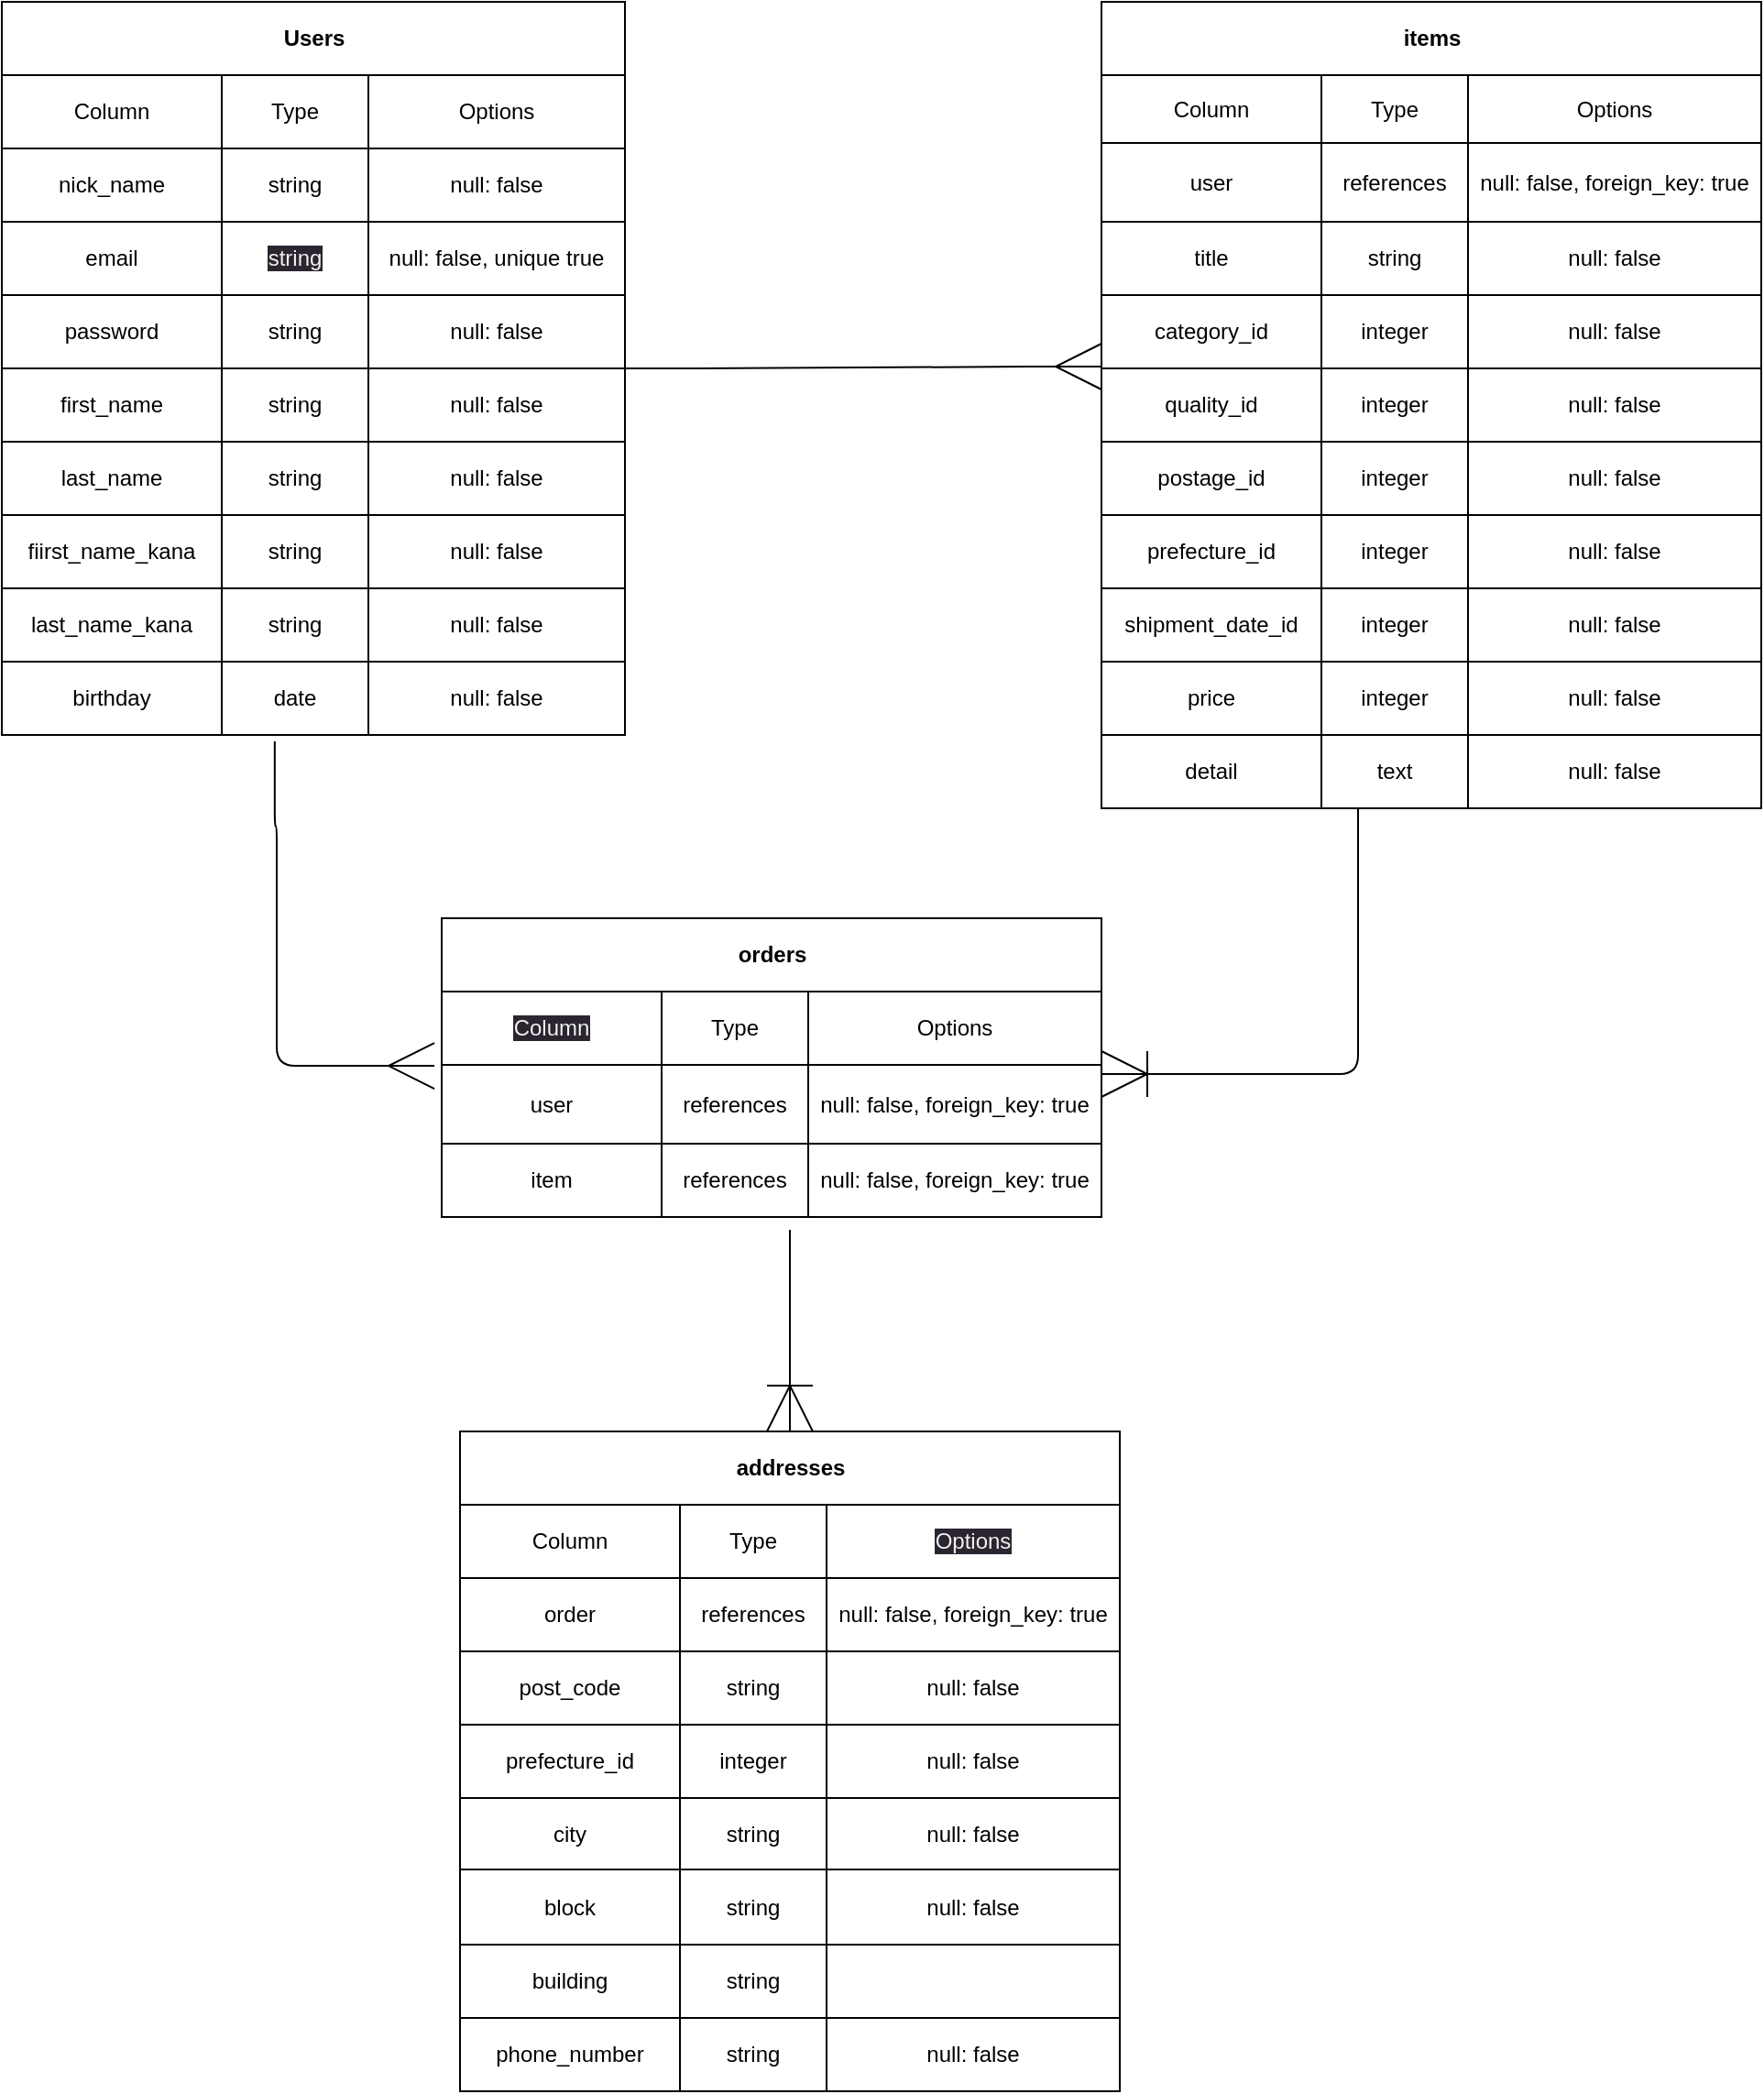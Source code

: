 <mxfile>
    <diagram id="LNbbp5jxmA_PjuYyDDwm" name="Page-1">
        <mxGraphModel dx="1129" dy="897" grid="1" gridSize="10" guides="1" tooltips="1" connect="0" arrows="1" fold="1" page="1" pageScale="1" pageWidth="827" pageHeight="1169" math="0" shadow="0">
            <root>
                <mxCell id="0"/>
                <mxCell id="1" parent="0"/>
                <mxCell id="2" value="Users" style="shape=table;startSize=40;container=1;collapsible=0;childLayout=tableLayout;fontStyle=1;align=center;html=1;" vertex="1" parent="1">
                    <mxGeometry width="340" height="160" as="geometry"/>
                </mxCell>
                <mxCell id="3" value="" style="shape=tableRow;horizontal=0;startSize=0;swimlaneHead=0;swimlaneBody=0;top=0;left=0;bottom=0;right=0;collapsible=0;dropTarget=0;fillColor=none;points=[[0,0.5],[1,0.5]];portConstraint=eastwest;" vertex="1" parent="2">
                    <mxGeometry y="40" width="340" height="40" as="geometry"/>
                </mxCell>
                <mxCell id="4" value="Column" style="shape=partialRectangle;html=1;whiteSpace=wrap;connectable=0;fillColor=none;top=0;left=0;bottom=0;right=0;overflow=hidden;" vertex="1" parent="3">
                    <mxGeometry width="120" height="40" as="geometry">
                        <mxRectangle width="120" height="40" as="alternateBounds"/>
                    </mxGeometry>
                </mxCell>
                <mxCell id="5" value="Type" style="shape=partialRectangle;html=1;whiteSpace=wrap;connectable=0;fillColor=none;top=0;left=0;bottom=0;right=0;overflow=hidden;" vertex="1" parent="3">
                    <mxGeometry x="120" width="80" height="40" as="geometry">
                        <mxRectangle width="80" height="40" as="alternateBounds"/>
                    </mxGeometry>
                </mxCell>
                <mxCell id="6" value="Options" style="shape=partialRectangle;html=1;whiteSpace=wrap;connectable=0;fillColor=none;top=0;left=0;bottom=0;right=0;overflow=hidden;" vertex="1" parent="3">
                    <mxGeometry x="200" width="140" height="40" as="geometry">
                        <mxRectangle width="140" height="40" as="alternateBounds"/>
                    </mxGeometry>
                </mxCell>
                <mxCell id="7" value="" style="shape=tableRow;horizontal=0;startSize=0;swimlaneHead=0;swimlaneBody=0;top=0;left=0;bottom=0;right=0;collapsible=0;dropTarget=0;fillColor=none;points=[[0,0.5],[1,0.5]];portConstraint=eastwest;" vertex="1" parent="2">
                    <mxGeometry y="80" width="340" height="40" as="geometry"/>
                </mxCell>
                <mxCell id="8" value="nick_name" style="shape=partialRectangle;html=1;whiteSpace=wrap;connectable=0;fillColor=none;top=0;left=0;bottom=0;right=0;overflow=hidden;" vertex="1" parent="7">
                    <mxGeometry width="120" height="40" as="geometry">
                        <mxRectangle width="120" height="40" as="alternateBounds"/>
                    </mxGeometry>
                </mxCell>
                <mxCell id="9" value="string" style="shape=partialRectangle;html=1;whiteSpace=wrap;connectable=0;fillColor=none;top=0;left=0;bottom=0;right=0;overflow=hidden;" vertex="1" parent="7">
                    <mxGeometry x="120" width="80" height="40" as="geometry">
                        <mxRectangle width="80" height="40" as="alternateBounds"/>
                    </mxGeometry>
                </mxCell>
                <mxCell id="10" value="null: false" style="shape=partialRectangle;html=1;whiteSpace=wrap;connectable=0;fillColor=none;top=0;left=0;bottom=0;right=0;overflow=hidden;" vertex="1" parent="7">
                    <mxGeometry x="200" width="140" height="40" as="geometry">
                        <mxRectangle width="140" height="40" as="alternateBounds"/>
                    </mxGeometry>
                </mxCell>
                <mxCell id="11" value="" style="shape=tableRow;horizontal=0;startSize=0;swimlaneHead=0;swimlaneBody=0;top=0;left=0;bottom=0;right=0;collapsible=0;dropTarget=0;fillColor=none;points=[[0,0.5],[1,0.5]];portConstraint=eastwest;" vertex="1" parent="2">
                    <mxGeometry y="120" width="340" height="40" as="geometry"/>
                </mxCell>
                <mxCell id="12" value="email" style="shape=partialRectangle;html=1;whiteSpace=wrap;connectable=0;fillColor=none;top=0;left=0;bottom=0;right=0;overflow=hidden;" vertex="1" parent="11">
                    <mxGeometry width="120" height="40" as="geometry">
                        <mxRectangle width="120" height="40" as="alternateBounds"/>
                    </mxGeometry>
                </mxCell>
                <mxCell id="13" value="&lt;meta charset=&quot;utf-8&quot;&gt;&lt;span style=&quot;color: rgb(240, 240, 240); font-family: Helvetica; font-size: 12px; font-style: normal; font-variant-ligatures: normal; font-variant-caps: normal; font-weight: 400; letter-spacing: normal; orphans: 2; text-align: center; text-indent: 0px; text-transform: none; widows: 2; word-spacing: 0px; -webkit-text-stroke-width: 0px; background-color: rgb(42, 37, 47); text-decoration-thickness: initial; text-decoration-style: initial; text-decoration-color: initial; float: none; display: inline !important;&quot;&gt;string&lt;/span&gt;" style="shape=partialRectangle;html=1;whiteSpace=wrap;connectable=0;fillColor=none;top=0;left=0;bottom=0;right=0;overflow=hidden;" vertex="1" parent="11">
                    <mxGeometry x="120" width="80" height="40" as="geometry">
                        <mxRectangle width="80" height="40" as="alternateBounds"/>
                    </mxGeometry>
                </mxCell>
                <mxCell id="14" value="null: false, unique true" style="shape=partialRectangle;html=1;whiteSpace=wrap;connectable=0;fillColor=none;top=0;left=0;bottom=0;right=0;overflow=hidden;" vertex="1" parent="11">
                    <mxGeometry x="200" width="140" height="40" as="geometry">
                        <mxRectangle width="140" height="40" as="alternateBounds"/>
                    </mxGeometry>
                </mxCell>
                <mxCell id="41" value="" style="childLayout=tableLayout;recursiveResize=0;shadow=0;fillColor=none;labelBackgroundColor=none;" vertex="1" parent="1">
                    <mxGeometry y="160" width="340" height="120" as="geometry"/>
                </mxCell>
                <mxCell id="42" value="" style="shape=tableRow;horizontal=0;startSize=0;swimlaneHead=0;swimlaneBody=0;top=0;left=0;bottom=0;right=0;dropTarget=0;collapsible=0;recursiveResize=0;expand=0;fontStyle=0;fillColor=none;strokeColor=inherit;labelBackgroundColor=none;" vertex="1" parent="41">
                    <mxGeometry width="340" height="40" as="geometry"/>
                </mxCell>
                <mxCell id="43" value="password" style="connectable=0;recursiveResize=0;strokeColor=inherit;fillColor=none;align=center;whiteSpace=wrap;html=1;labelBackgroundColor=none;" vertex="1" parent="42">
                    <mxGeometry width="120" height="40" as="geometry">
                        <mxRectangle width="120" height="40" as="alternateBounds"/>
                    </mxGeometry>
                </mxCell>
                <mxCell id="44" value="string" style="connectable=0;recursiveResize=0;strokeColor=inherit;fillColor=none;align=center;whiteSpace=wrap;html=1;labelBackgroundColor=none;" vertex="1" parent="42">
                    <mxGeometry x="120" width="80" height="40" as="geometry">
                        <mxRectangle width="80" height="40" as="alternateBounds"/>
                    </mxGeometry>
                </mxCell>
                <mxCell id="45" value="null: false" style="connectable=0;recursiveResize=0;strokeColor=inherit;fillColor=none;align=center;whiteSpace=wrap;html=1;labelBackgroundColor=none;" vertex="1" parent="42">
                    <mxGeometry x="200" width="140" height="40" as="geometry">
                        <mxRectangle width="140" height="40" as="alternateBounds"/>
                    </mxGeometry>
                </mxCell>
                <mxCell id="46" style="shape=tableRow;horizontal=0;startSize=0;swimlaneHead=0;swimlaneBody=0;top=0;left=0;bottom=0;right=0;dropTarget=0;collapsible=0;recursiveResize=0;expand=0;fontStyle=0;fillColor=none;strokeColor=inherit;labelBackgroundColor=none;" vertex="1" parent="41">
                    <mxGeometry y="40" width="340" height="40" as="geometry"/>
                </mxCell>
                <mxCell id="47" value="first_name" style="connectable=0;recursiveResize=0;strokeColor=inherit;fillColor=none;align=center;whiteSpace=wrap;html=1;labelBackgroundColor=none;" vertex="1" parent="46">
                    <mxGeometry width="120" height="40" as="geometry">
                        <mxRectangle width="120" height="40" as="alternateBounds"/>
                    </mxGeometry>
                </mxCell>
                <mxCell id="48" value="string" style="connectable=0;recursiveResize=0;strokeColor=inherit;fillColor=none;align=center;whiteSpace=wrap;html=1;labelBackgroundColor=none;" vertex="1" parent="46">
                    <mxGeometry x="120" width="80" height="40" as="geometry">
                        <mxRectangle width="80" height="40" as="alternateBounds"/>
                    </mxGeometry>
                </mxCell>
                <mxCell id="49" value="null: false" style="connectable=0;recursiveResize=0;strokeColor=inherit;fillColor=none;align=center;whiteSpace=wrap;html=1;labelBackgroundColor=none;" vertex="1" parent="46">
                    <mxGeometry x="200" width="140" height="40" as="geometry">
                        <mxRectangle width="140" height="40" as="alternateBounds"/>
                    </mxGeometry>
                </mxCell>
                <mxCell id="50" style="shape=tableRow;horizontal=0;startSize=0;swimlaneHead=0;swimlaneBody=0;top=0;left=0;bottom=0;right=0;dropTarget=0;collapsible=0;recursiveResize=0;expand=0;fontStyle=0;fillColor=none;strokeColor=inherit;labelBackgroundColor=none;" vertex="1" parent="41">
                    <mxGeometry y="80" width="340" height="40" as="geometry"/>
                </mxCell>
                <mxCell id="51" value="last_name" style="connectable=0;recursiveResize=0;strokeColor=inherit;fillColor=none;align=center;whiteSpace=wrap;html=1;labelBackgroundColor=none;" vertex="1" parent="50">
                    <mxGeometry width="120" height="40" as="geometry">
                        <mxRectangle width="120" height="40" as="alternateBounds"/>
                    </mxGeometry>
                </mxCell>
                <mxCell id="52" value="string" style="connectable=0;recursiveResize=0;strokeColor=inherit;fillColor=none;align=center;whiteSpace=wrap;html=1;labelBackgroundColor=none;" vertex="1" parent="50">
                    <mxGeometry x="120" width="80" height="40" as="geometry">
                        <mxRectangle width="80" height="40" as="alternateBounds"/>
                    </mxGeometry>
                </mxCell>
                <mxCell id="53" value="null: false" style="connectable=0;recursiveResize=0;strokeColor=inherit;fillColor=none;align=center;whiteSpace=wrap;html=1;labelBackgroundColor=none;" vertex="1" parent="50">
                    <mxGeometry x="200" width="140" height="40" as="geometry">
                        <mxRectangle width="140" height="40" as="alternateBounds"/>
                    </mxGeometry>
                </mxCell>
                <mxCell id="67" value="" style="childLayout=tableLayout;recursiveResize=0;shadow=0;fillColor=none;labelBackgroundColor=none;" vertex="1" parent="1">
                    <mxGeometry y="280" width="340" height="80" as="geometry"/>
                </mxCell>
                <mxCell id="68" value="" style="shape=tableRow;horizontal=0;startSize=0;swimlaneHead=0;swimlaneBody=0;top=0;left=0;bottom=0;right=0;dropTarget=0;collapsible=0;recursiveResize=0;expand=0;fontStyle=0;fillColor=none;strokeColor=inherit;labelBackgroundColor=none;" vertex="1" parent="67">
                    <mxGeometry width="340" height="40" as="geometry"/>
                </mxCell>
                <mxCell id="69" value="fiirst_name_kana" style="connectable=0;recursiveResize=0;strokeColor=inherit;fillColor=none;align=center;whiteSpace=wrap;html=1;labelBackgroundColor=none;" vertex="1" parent="68">
                    <mxGeometry width="120" height="40" as="geometry">
                        <mxRectangle width="120" height="40" as="alternateBounds"/>
                    </mxGeometry>
                </mxCell>
                <mxCell id="70" value="string" style="connectable=0;recursiveResize=0;strokeColor=inherit;fillColor=none;align=center;whiteSpace=wrap;html=1;labelBackgroundColor=none;" vertex="1" parent="68">
                    <mxGeometry x="120" width="80" height="40" as="geometry">
                        <mxRectangle width="80" height="40" as="alternateBounds"/>
                    </mxGeometry>
                </mxCell>
                <mxCell id="71" value="null: false" style="connectable=0;recursiveResize=0;strokeColor=inherit;fillColor=none;align=center;whiteSpace=wrap;html=1;labelBackgroundColor=none;" vertex="1" parent="68">
                    <mxGeometry x="200" width="140" height="40" as="geometry">
                        <mxRectangle width="140" height="40" as="alternateBounds"/>
                    </mxGeometry>
                </mxCell>
                <mxCell id="72" style="shape=tableRow;horizontal=0;startSize=0;swimlaneHead=0;swimlaneBody=0;top=0;left=0;bottom=0;right=0;dropTarget=0;collapsible=0;recursiveResize=0;expand=0;fontStyle=0;fillColor=none;strokeColor=inherit;labelBackgroundColor=none;" vertex="1" parent="67">
                    <mxGeometry y="40" width="340" height="40" as="geometry"/>
                </mxCell>
                <mxCell id="73" value="last_name_kana" style="connectable=0;recursiveResize=0;strokeColor=inherit;fillColor=none;align=center;whiteSpace=wrap;html=1;labelBackgroundColor=none;" vertex="1" parent="72">
                    <mxGeometry width="120" height="40" as="geometry">
                        <mxRectangle width="120" height="40" as="alternateBounds"/>
                    </mxGeometry>
                </mxCell>
                <mxCell id="74" value="string" style="connectable=0;recursiveResize=0;strokeColor=inherit;fillColor=none;align=center;whiteSpace=wrap;html=1;labelBackgroundColor=none;" vertex="1" parent="72">
                    <mxGeometry x="120" width="80" height="40" as="geometry">
                        <mxRectangle width="80" height="40" as="alternateBounds"/>
                    </mxGeometry>
                </mxCell>
                <mxCell id="75" value="null: false" style="connectable=0;recursiveResize=0;strokeColor=inherit;fillColor=none;align=center;whiteSpace=wrap;html=1;labelBackgroundColor=none;" vertex="1" parent="72">
                    <mxGeometry x="200" width="140" height="40" as="geometry">
                        <mxRectangle width="140" height="40" as="alternateBounds"/>
                    </mxGeometry>
                </mxCell>
                <mxCell id="80" value="" style="childLayout=tableLayout;recursiveResize=0;shadow=0;fillColor=none;labelBackgroundColor=none;" vertex="1" parent="1">
                    <mxGeometry y="360" width="340" height="40" as="geometry"/>
                </mxCell>
                <mxCell id="81" value="" style="shape=tableRow;horizontal=0;startSize=0;swimlaneHead=0;swimlaneBody=0;top=0;left=0;bottom=0;right=0;dropTarget=0;collapsible=0;recursiveResize=0;expand=0;fontStyle=0;fillColor=none;strokeColor=inherit;labelBackgroundColor=none;" vertex="1" parent="80">
                    <mxGeometry width="340" height="40" as="geometry"/>
                </mxCell>
                <mxCell id="82" value="birthday" style="connectable=0;recursiveResize=0;strokeColor=inherit;fillColor=none;align=center;whiteSpace=wrap;html=1;labelBackgroundColor=none;" vertex="1" parent="81">
                    <mxGeometry width="120" height="40" as="geometry">
                        <mxRectangle width="120" height="40" as="alternateBounds"/>
                    </mxGeometry>
                </mxCell>
                <mxCell id="83" value="date" style="connectable=0;recursiveResize=0;strokeColor=inherit;fillColor=none;align=center;whiteSpace=wrap;html=1;labelBackgroundColor=none;" vertex="1" parent="81">
                    <mxGeometry x="120" width="80" height="40" as="geometry">
                        <mxRectangle width="80" height="40" as="alternateBounds"/>
                    </mxGeometry>
                </mxCell>
                <mxCell id="84" value="null: false" style="connectable=0;recursiveResize=0;strokeColor=inherit;fillColor=none;align=center;whiteSpace=wrap;html=1;labelBackgroundColor=none;" vertex="1" parent="81">
                    <mxGeometry x="200" width="140" height="40" as="geometry">
                        <mxRectangle width="140" height="40" as="alternateBounds"/>
                    </mxGeometry>
                </mxCell>
                <mxCell id="108" value="items" style="shape=table;startSize=40;container=1;collapsible=0;childLayout=tableLayout;fontStyle=1;align=center;labelBackgroundColor=none;html=1;" vertex="1" parent="1">
                    <mxGeometry x="600" width="360" height="160" as="geometry"/>
                </mxCell>
                <mxCell id="109" value="" style="shape=tableRow;horizontal=0;startSize=0;swimlaneHead=0;swimlaneBody=0;top=0;left=0;bottom=0;right=0;collapsible=0;dropTarget=0;fillColor=none;points=[[0,0.5],[1,0.5]];portConstraint=eastwest;labelBackgroundColor=none;html=1;" vertex="1" parent="108">
                    <mxGeometry y="40" width="360" height="37" as="geometry"/>
                </mxCell>
                <mxCell id="110" value="Column" style="shape=partialRectangle;html=1;whiteSpace=wrap;connectable=0;fillColor=none;top=0;left=0;bottom=0;right=0;overflow=hidden;labelBackgroundColor=none;" vertex="1" parent="109">
                    <mxGeometry width="120" height="37" as="geometry">
                        <mxRectangle width="120" height="37" as="alternateBounds"/>
                    </mxGeometry>
                </mxCell>
                <mxCell id="111" value="Type" style="shape=partialRectangle;html=1;whiteSpace=wrap;connectable=0;fillColor=none;top=0;left=0;bottom=0;right=0;overflow=hidden;labelBackgroundColor=none;" vertex="1" parent="109">
                    <mxGeometry x="120" width="80" height="37" as="geometry">
                        <mxRectangle width="80" height="37" as="alternateBounds"/>
                    </mxGeometry>
                </mxCell>
                <mxCell id="112" value="Options" style="shape=partialRectangle;html=1;whiteSpace=wrap;connectable=0;fillColor=none;top=0;left=0;bottom=0;right=0;overflow=hidden;labelBackgroundColor=none;" vertex="1" parent="109">
                    <mxGeometry x="200" width="160" height="37" as="geometry">
                        <mxRectangle width="160" height="37" as="alternateBounds"/>
                    </mxGeometry>
                </mxCell>
                <mxCell id="113" value="" style="shape=tableRow;horizontal=0;startSize=0;swimlaneHead=0;swimlaneBody=0;top=0;left=0;bottom=0;right=0;collapsible=0;dropTarget=0;fillColor=none;points=[[0,0.5],[1,0.5]];portConstraint=eastwest;labelBackgroundColor=none;html=1;" vertex="1" parent="108">
                    <mxGeometry y="77" width="360" height="43" as="geometry"/>
                </mxCell>
                <mxCell id="114" value="user" style="shape=partialRectangle;html=1;whiteSpace=wrap;connectable=0;fillColor=none;top=0;left=0;bottom=0;right=0;overflow=hidden;labelBackgroundColor=none;" vertex="1" parent="113">
                    <mxGeometry width="120" height="43" as="geometry">
                        <mxRectangle width="120" height="43" as="alternateBounds"/>
                    </mxGeometry>
                </mxCell>
                <mxCell id="115" value="references" style="shape=partialRectangle;html=1;whiteSpace=wrap;connectable=0;fillColor=none;top=0;left=0;bottom=0;right=0;overflow=hidden;labelBackgroundColor=none;" vertex="1" parent="113">
                    <mxGeometry x="120" width="80" height="43" as="geometry">
                        <mxRectangle width="80" height="43" as="alternateBounds"/>
                    </mxGeometry>
                </mxCell>
                <mxCell id="116" value="null: false, foreign_key: true" style="shape=partialRectangle;html=1;whiteSpace=wrap;connectable=0;fillColor=none;top=0;left=0;bottom=0;right=0;overflow=hidden;labelBackgroundColor=none;" vertex="1" parent="113">
                    <mxGeometry x="200" width="160" height="43" as="geometry">
                        <mxRectangle width="160" height="43" as="alternateBounds"/>
                    </mxGeometry>
                </mxCell>
                <mxCell id="117" value="" style="shape=tableRow;horizontal=0;startSize=0;swimlaneHead=0;swimlaneBody=0;top=0;left=0;bottom=0;right=0;collapsible=0;dropTarget=0;fillColor=none;points=[[0,0.5],[1,0.5]];portConstraint=eastwest;labelBackgroundColor=none;html=1;" vertex="1" parent="108">
                    <mxGeometry y="120" width="360" height="40" as="geometry"/>
                </mxCell>
                <mxCell id="118" value="title" style="shape=partialRectangle;html=1;whiteSpace=wrap;connectable=0;fillColor=none;top=0;left=0;bottom=0;right=0;overflow=hidden;labelBackgroundColor=none;" vertex="1" parent="117">
                    <mxGeometry width="120" height="40" as="geometry">
                        <mxRectangle width="120" height="40" as="alternateBounds"/>
                    </mxGeometry>
                </mxCell>
                <mxCell id="119" value="string" style="shape=partialRectangle;html=1;whiteSpace=wrap;connectable=0;fillColor=none;top=0;left=0;bottom=0;right=0;overflow=hidden;labelBackgroundColor=none;" vertex="1" parent="117">
                    <mxGeometry x="120" width="80" height="40" as="geometry">
                        <mxRectangle width="80" height="40" as="alternateBounds"/>
                    </mxGeometry>
                </mxCell>
                <mxCell id="120" value="null: false" style="shape=partialRectangle;html=1;whiteSpace=wrap;connectable=0;fillColor=none;top=0;left=0;bottom=0;right=0;overflow=hidden;labelBackgroundColor=none;" vertex="1" parent="117">
                    <mxGeometry x="200" width="160" height="40" as="geometry">
                        <mxRectangle width="160" height="40" as="alternateBounds"/>
                    </mxGeometry>
                </mxCell>
                <mxCell id="121" value="" style="childLayout=tableLayout;recursiveResize=0;shadow=0;fillColor=none;labelBackgroundColor=none;html=0;" vertex="1" parent="1">
                    <mxGeometry x="600" y="160" width="360" height="120" as="geometry"/>
                </mxCell>
                <mxCell id="122" value="" style="shape=tableRow;horizontal=0;startSize=0;swimlaneHead=0;swimlaneBody=0;top=0;left=0;bottom=0;right=0;dropTarget=0;collapsible=0;recursiveResize=0;expand=0;fontStyle=0;fillColor=none;strokeColor=inherit;labelBackgroundColor=none;html=0;" vertex="1" parent="121">
                    <mxGeometry width="360" height="40" as="geometry"/>
                </mxCell>
                <mxCell id="123" value="category_id" style="connectable=0;recursiveResize=0;strokeColor=inherit;fillColor=none;align=center;whiteSpace=wrap;html=1;labelBackgroundColor=none;" vertex="1" parent="122">
                    <mxGeometry width="120" height="40" as="geometry">
                        <mxRectangle width="120" height="40" as="alternateBounds"/>
                    </mxGeometry>
                </mxCell>
                <mxCell id="124" value="integer" style="connectable=0;recursiveResize=0;strokeColor=inherit;fillColor=none;align=center;whiteSpace=wrap;html=1;labelBackgroundColor=none;" vertex="1" parent="122">
                    <mxGeometry x="120" width="80" height="40" as="geometry">
                        <mxRectangle width="80" height="40" as="alternateBounds"/>
                    </mxGeometry>
                </mxCell>
                <mxCell id="125" value="null: false" style="connectable=0;recursiveResize=0;strokeColor=inherit;fillColor=none;align=center;whiteSpace=wrap;html=1;labelBackgroundColor=none;" vertex="1" parent="122">
                    <mxGeometry x="200" width="160" height="40" as="geometry">
                        <mxRectangle width="160" height="40" as="alternateBounds"/>
                    </mxGeometry>
                </mxCell>
                <mxCell id="126" style="shape=tableRow;horizontal=0;startSize=0;swimlaneHead=0;swimlaneBody=0;top=0;left=0;bottom=0;right=0;dropTarget=0;collapsible=0;recursiveResize=0;expand=0;fontStyle=0;fillColor=none;strokeColor=inherit;labelBackgroundColor=none;html=0;" vertex="1" parent="121">
                    <mxGeometry y="40" width="360" height="40" as="geometry"/>
                </mxCell>
                <mxCell id="127" value="quality_id" style="connectable=0;recursiveResize=0;strokeColor=inherit;fillColor=none;align=center;whiteSpace=wrap;html=1;labelBackgroundColor=none;" vertex="1" parent="126">
                    <mxGeometry width="120" height="40" as="geometry">
                        <mxRectangle width="120" height="40" as="alternateBounds"/>
                    </mxGeometry>
                </mxCell>
                <mxCell id="128" value="integer" style="connectable=0;recursiveResize=0;strokeColor=inherit;fillColor=none;align=center;whiteSpace=wrap;html=1;labelBackgroundColor=none;" vertex="1" parent="126">
                    <mxGeometry x="120" width="80" height="40" as="geometry">
                        <mxRectangle width="80" height="40" as="alternateBounds"/>
                    </mxGeometry>
                </mxCell>
                <mxCell id="129" value="null: false" style="connectable=0;recursiveResize=0;strokeColor=inherit;fillColor=none;align=center;whiteSpace=wrap;html=1;labelBackgroundColor=none;" vertex="1" parent="126">
                    <mxGeometry x="200" width="160" height="40" as="geometry">
                        <mxRectangle width="160" height="40" as="alternateBounds"/>
                    </mxGeometry>
                </mxCell>
                <mxCell id="130" style="shape=tableRow;horizontal=0;startSize=0;swimlaneHead=0;swimlaneBody=0;top=0;left=0;bottom=0;right=0;dropTarget=0;collapsible=0;recursiveResize=0;expand=0;fontStyle=0;fillColor=none;strokeColor=inherit;labelBackgroundColor=none;html=0;" vertex="1" parent="121">
                    <mxGeometry y="80" width="360" height="40" as="geometry"/>
                </mxCell>
                <mxCell id="131" value="postage_id" style="connectable=0;recursiveResize=0;strokeColor=inherit;fillColor=none;align=center;whiteSpace=wrap;html=1;labelBackgroundColor=none;" vertex="1" parent="130">
                    <mxGeometry width="120" height="40" as="geometry">
                        <mxRectangle width="120" height="40" as="alternateBounds"/>
                    </mxGeometry>
                </mxCell>
                <mxCell id="132" value="integer" style="connectable=0;recursiveResize=0;strokeColor=inherit;fillColor=none;align=center;whiteSpace=wrap;html=1;labelBackgroundColor=none;" vertex="1" parent="130">
                    <mxGeometry x="120" width="80" height="40" as="geometry">
                        <mxRectangle width="80" height="40" as="alternateBounds"/>
                    </mxGeometry>
                </mxCell>
                <mxCell id="133" value="null: false" style="connectable=0;recursiveResize=0;strokeColor=inherit;fillColor=none;align=center;whiteSpace=wrap;html=1;labelBackgroundColor=none;" vertex="1" parent="130">
                    <mxGeometry x="200" width="160" height="40" as="geometry">
                        <mxRectangle width="160" height="40" as="alternateBounds"/>
                    </mxGeometry>
                </mxCell>
                <mxCell id="134" value="" style="childLayout=tableLayout;recursiveResize=0;shadow=0;fillColor=none;labelBackgroundColor=none;html=0;" vertex="1" parent="1">
                    <mxGeometry x="600" y="280" width="360" height="80" as="geometry"/>
                </mxCell>
                <mxCell id="135" value="" style="shape=tableRow;horizontal=0;startSize=0;swimlaneHead=0;swimlaneBody=0;top=0;left=0;bottom=0;right=0;dropTarget=0;collapsible=0;recursiveResize=0;expand=0;fontStyle=0;fillColor=none;strokeColor=inherit;labelBackgroundColor=none;html=0;" vertex="1" parent="134">
                    <mxGeometry width="360" height="40" as="geometry"/>
                </mxCell>
                <mxCell id="136" value="prefecture_id" style="connectable=0;recursiveResize=0;strokeColor=inherit;fillColor=none;align=center;whiteSpace=wrap;html=1;labelBackgroundColor=none;" vertex="1" parent="135">
                    <mxGeometry width="120" height="40" as="geometry">
                        <mxRectangle width="120" height="40" as="alternateBounds"/>
                    </mxGeometry>
                </mxCell>
                <mxCell id="137" value="integer" style="connectable=0;recursiveResize=0;strokeColor=inherit;fillColor=none;align=center;whiteSpace=wrap;html=1;labelBackgroundColor=none;" vertex="1" parent="135">
                    <mxGeometry x="120" width="80" height="40" as="geometry">
                        <mxRectangle width="80" height="40" as="alternateBounds"/>
                    </mxGeometry>
                </mxCell>
                <mxCell id="138" value="null: false" style="connectable=0;recursiveResize=0;strokeColor=inherit;fillColor=none;align=center;whiteSpace=wrap;html=1;labelBackgroundColor=none;" vertex="1" parent="135">
                    <mxGeometry x="200" width="160" height="40" as="geometry">
                        <mxRectangle width="160" height="40" as="alternateBounds"/>
                    </mxGeometry>
                </mxCell>
                <mxCell id="139" style="shape=tableRow;horizontal=0;startSize=0;swimlaneHead=0;swimlaneBody=0;top=0;left=0;bottom=0;right=0;dropTarget=0;collapsible=0;recursiveResize=0;expand=0;fontStyle=0;fillColor=none;strokeColor=inherit;labelBackgroundColor=none;html=0;" vertex="1" parent="134">
                    <mxGeometry y="40" width="360" height="40" as="geometry"/>
                </mxCell>
                <mxCell id="140" value="shipment_date_id" style="connectable=0;recursiveResize=0;strokeColor=inherit;fillColor=none;align=center;whiteSpace=wrap;html=1;labelBackgroundColor=none;" vertex="1" parent="139">
                    <mxGeometry width="120" height="40" as="geometry">
                        <mxRectangle width="120" height="40" as="alternateBounds"/>
                    </mxGeometry>
                </mxCell>
                <mxCell id="141" value="integer" style="connectable=0;recursiveResize=0;strokeColor=inherit;fillColor=none;align=center;whiteSpace=wrap;html=1;labelBackgroundColor=none;" vertex="1" parent="139">
                    <mxGeometry x="120" width="80" height="40" as="geometry">
                        <mxRectangle width="80" height="40" as="alternateBounds"/>
                    </mxGeometry>
                </mxCell>
                <mxCell id="142" value="null: false" style="connectable=0;recursiveResize=0;strokeColor=inherit;fillColor=none;align=center;whiteSpace=wrap;html=1;labelBackgroundColor=none;" vertex="1" parent="139">
                    <mxGeometry x="200" width="160" height="40" as="geometry">
                        <mxRectangle width="160" height="40" as="alternateBounds"/>
                    </mxGeometry>
                </mxCell>
                <mxCell id="147" value="" style="childLayout=tableLayout;recursiveResize=0;shadow=0;fillColor=none;labelBackgroundColor=none;html=1;" vertex="1" parent="1">
                    <mxGeometry x="600" y="360" width="360" height="40" as="geometry"/>
                </mxCell>
                <mxCell id="148" value="" style="shape=tableRow;horizontal=0;startSize=0;swimlaneHead=0;swimlaneBody=0;top=0;left=0;bottom=0;right=0;dropTarget=0;collapsible=0;recursiveResize=0;expand=0;fontStyle=0;fillColor=none;strokeColor=inherit;labelBackgroundColor=none;html=1;" vertex="1" parent="147">
                    <mxGeometry width="360" height="40" as="geometry"/>
                </mxCell>
                <mxCell id="149" value="price" style="connectable=0;recursiveResize=0;strokeColor=inherit;fillColor=none;align=center;whiteSpace=wrap;html=1;labelBackgroundColor=none;" vertex="1" parent="148">
                    <mxGeometry width="120" height="40" as="geometry">
                        <mxRectangle width="120" height="40" as="alternateBounds"/>
                    </mxGeometry>
                </mxCell>
                <mxCell id="150" value="integer" style="connectable=0;recursiveResize=0;strokeColor=inherit;fillColor=none;align=center;whiteSpace=wrap;html=1;labelBackgroundColor=none;" vertex="1" parent="148">
                    <mxGeometry x="120" width="80" height="40" as="geometry">
                        <mxRectangle width="80" height="40" as="alternateBounds"/>
                    </mxGeometry>
                </mxCell>
                <mxCell id="151" value="null: false" style="connectable=0;recursiveResize=0;strokeColor=inherit;fillColor=none;align=center;whiteSpace=wrap;html=1;labelBackgroundColor=none;" vertex="1" parent="148">
                    <mxGeometry x="200" width="160" height="40" as="geometry">
                        <mxRectangle width="160" height="40" as="alternateBounds"/>
                    </mxGeometry>
                </mxCell>
                <mxCell id="160" value="" style="childLayout=tableLayout;recursiveResize=0;shadow=0;fillColor=none;labelBackgroundColor=none;html=1;" vertex="1" parent="1">
                    <mxGeometry x="600" y="400" width="360" height="40" as="geometry"/>
                </mxCell>
                <mxCell id="169" style="shape=tableRow;horizontal=0;startSize=0;swimlaneHead=0;swimlaneBody=0;top=0;left=0;bottom=0;right=0;dropTarget=0;collapsible=0;recursiveResize=0;expand=0;fontStyle=0;fillColor=none;strokeColor=inherit;labelBackgroundColor=none;html=1;" vertex="1" parent="160">
                    <mxGeometry width="360" height="40" as="geometry"/>
                </mxCell>
                <mxCell id="170" value="detail" style="connectable=0;recursiveResize=0;strokeColor=inherit;fillColor=none;align=center;whiteSpace=wrap;html=1;labelBackgroundColor=none;" vertex="1" parent="169">
                    <mxGeometry width="120" height="40" as="geometry">
                        <mxRectangle width="120" height="40" as="alternateBounds"/>
                    </mxGeometry>
                </mxCell>
                <mxCell id="171" value="text" style="connectable=0;recursiveResize=0;strokeColor=inherit;fillColor=none;align=center;whiteSpace=wrap;html=1;labelBackgroundColor=none;" vertex="1" parent="169">
                    <mxGeometry x="120" width="80" height="40" as="geometry">
                        <mxRectangle width="80" height="40" as="alternateBounds"/>
                    </mxGeometry>
                </mxCell>
                <mxCell id="172" value="null: false" style="connectable=0;recursiveResize=0;strokeColor=inherit;fillColor=none;align=center;whiteSpace=wrap;html=1;labelBackgroundColor=none;" vertex="1" parent="169">
                    <mxGeometry x="200" width="160" height="40" as="geometry">
                        <mxRectangle width="160" height="40" as="alternateBounds"/>
                    </mxGeometry>
                </mxCell>
                <mxCell id="176" value="" style="edgeStyle=entityRelationEdgeStyle;fontSize=12;html=1;endArrow=ERmany;endSize=23;" edge="1" parent="1">
                    <mxGeometry width="100" height="100" relative="1" as="geometry">
                        <mxPoint x="340" y="200" as="sourcePoint"/>
                        <mxPoint x="600" y="199" as="targetPoint"/>
                    </mxGeometry>
                </mxCell>
                <mxCell id="181" value="orders" style="shape=table;startSize=40;container=1;collapsible=0;childLayout=tableLayout;fontStyle=1;align=center;labelBackgroundColor=none;html=1;" vertex="1" parent="1">
                    <mxGeometry x="240" y="500" width="360" height="163" as="geometry"/>
                </mxCell>
                <mxCell id="182" value="" style="shape=tableRow;horizontal=0;startSize=0;swimlaneHead=0;swimlaneBody=0;top=0;left=0;bottom=0;right=0;collapsible=0;dropTarget=0;fillColor=none;points=[[0,0.5],[1,0.5]];portConstraint=eastwest;labelBackgroundColor=none;html=1;" vertex="1" parent="181">
                    <mxGeometry y="40" width="360" height="40" as="geometry"/>
                </mxCell>
                <mxCell id="183" value="&lt;meta charset=&quot;utf-8&quot;&gt;&lt;span style=&quot;color: rgb(240, 240, 240); font-family: Helvetica; font-size: 12px; font-style: normal; font-variant-ligatures: normal; font-variant-caps: normal; font-weight: 400; letter-spacing: normal; orphans: 2; text-align: center; text-indent: 0px; text-transform: none; widows: 2; word-spacing: 0px; -webkit-text-stroke-width: 0px; background-color: rgb(42, 37, 47); text-decoration-thickness: initial; text-decoration-style: initial; text-decoration-color: initial; float: none; display: inline !important;&quot;&gt;Column&lt;/span&gt;" style="shape=partialRectangle;html=1;whiteSpace=wrap;connectable=0;fillColor=none;top=0;left=0;bottom=0;right=0;overflow=hidden;labelBackgroundColor=none;" vertex="1" parent="182">
                    <mxGeometry width="120" height="40" as="geometry">
                        <mxRectangle width="120" height="40" as="alternateBounds"/>
                    </mxGeometry>
                </mxCell>
                <mxCell id="184" value="Type" style="shape=partialRectangle;html=1;whiteSpace=wrap;connectable=0;fillColor=none;top=0;left=0;bottom=0;right=0;overflow=hidden;labelBackgroundColor=none;" vertex="1" parent="182">
                    <mxGeometry x="120" width="80" height="40" as="geometry">
                        <mxRectangle width="80" height="40" as="alternateBounds"/>
                    </mxGeometry>
                </mxCell>
                <mxCell id="185" value="Options" style="shape=partialRectangle;html=1;whiteSpace=wrap;connectable=0;fillColor=none;top=0;left=0;bottom=0;right=0;overflow=hidden;labelBackgroundColor=none;" vertex="1" parent="182">
                    <mxGeometry x="200" width="160" height="40" as="geometry">
                        <mxRectangle width="160" height="40" as="alternateBounds"/>
                    </mxGeometry>
                </mxCell>
                <mxCell id="186" value="" style="shape=tableRow;horizontal=0;startSize=0;swimlaneHead=0;swimlaneBody=0;top=0;left=0;bottom=0;right=0;collapsible=0;dropTarget=0;fillColor=none;points=[[0,0.5],[1,0.5]];portConstraint=eastwest;labelBackgroundColor=none;html=1;" vertex="1" parent="181">
                    <mxGeometry y="80" width="360" height="43" as="geometry"/>
                </mxCell>
                <mxCell id="187" value="user" style="shape=partialRectangle;html=1;whiteSpace=wrap;connectable=0;fillColor=none;top=0;left=0;bottom=0;right=0;overflow=hidden;labelBackgroundColor=none;" vertex="1" parent="186">
                    <mxGeometry width="120" height="43" as="geometry">
                        <mxRectangle width="120" height="43" as="alternateBounds"/>
                    </mxGeometry>
                </mxCell>
                <mxCell id="188" value="references" style="shape=partialRectangle;html=1;whiteSpace=wrap;connectable=0;fillColor=none;top=0;left=0;bottom=0;right=0;overflow=hidden;labelBackgroundColor=none;" vertex="1" parent="186">
                    <mxGeometry x="120" width="80" height="43" as="geometry">
                        <mxRectangle width="80" height="43" as="alternateBounds"/>
                    </mxGeometry>
                </mxCell>
                <mxCell id="189" value="null: false, foreign_key: true" style="shape=partialRectangle;html=1;whiteSpace=wrap;connectable=0;fillColor=none;top=0;left=0;bottom=0;right=0;overflow=hidden;labelBackgroundColor=none;" vertex="1" parent="186">
                    <mxGeometry x="200" width="160" height="43" as="geometry">
                        <mxRectangle width="160" height="43" as="alternateBounds"/>
                    </mxGeometry>
                </mxCell>
                <mxCell id="190" value="" style="shape=tableRow;horizontal=0;startSize=0;swimlaneHead=0;swimlaneBody=0;top=0;left=0;bottom=0;right=0;collapsible=0;dropTarget=0;fillColor=none;points=[[0,0.5],[1,0.5]];portConstraint=eastwest;labelBackgroundColor=none;html=1;" vertex="1" parent="181">
                    <mxGeometry y="123" width="360" height="40" as="geometry"/>
                </mxCell>
                <mxCell id="191" value="item" style="shape=partialRectangle;html=1;whiteSpace=wrap;connectable=0;fillColor=none;top=0;left=0;bottom=0;right=0;overflow=hidden;labelBackgroundColor=none;" vertex="1" parent="190">
                    <mxGeometry width="120" height="40" as="geometry">
                        <mxRectangle width="120" height="40" as="alternateBounds"/>
                    </mxGeometry>
                </mxCell>
                <mxCell id="192" value="references" style="shape=partialRectangle;html=1;whiteSpace=wrap;connectable=0;fillColor=none;top=0;left=0;bottom=0;right=0;overflow=hidden;labelBackgroundColor=none;" vertex="1" parent="190">
                    <mxGeometry x="120" width="80" height="40" as="geometry">
                        <mxRectangle width="80" height="40" as="alternateBounds"/>
                    </mxGeometry>
                </mxCell>
                <mxCell id="193" value="null: false, foreign_key: true" style="shape=partialRectangle;html=1;whiteSpace=wrap;connectable=0;fillColor=none;top=0;left=0;bottom=0;right=0;overflow=hidden;labelBackgroundColor=none;" vertex="1" parent="190">
                    <mxGeometry x="200" width="160" height="40" as="geometry">
                        <mxRectangle width="160" height="40" as="alternateBounds"/>
                    </mxGeometry>
                </mxCell>
                <mxCell id="194" value="addresses" style="shape=table;startSize=40;container=1;collapsible=0;childLayout=tableLayout;fontStyle=1;align=center;labelBackgroundColor=none;html=1;" vertex="1" parent="1">
                    <mxGeometry x="250" y="780" width="360" height="280" as="geometry"/>
                </mxCell>
                <mxCell id="195" value="" style="shape=tableRow;horizontal=0;startSize=0;swimlaneHead=0;swimlaneBody=0;top=0;left=0;bottom=0;right=0;collapsible=0;dropTarget=0;fillColor=none;points=[[0,0.5],[1,0.5]];portConstraint=eastwest;labelBackgroundColor=none;html=1;" vertex="1" parent="194">
                    <mxGeometry y="40" width="360" height="40" as="geometry"/>
                </mxCell>
                <mxCell id="196" value="Column" style="shape=partialRectangle;html=1;whiteSpace=wrap;connectable=0;fillColor=none;top=0;left=0;bottom=0;right=0;overflow=hidden;labelBackgroundColor=none;" vertex="1" parent="195">
                    <mxGeometry width="120" height="40" as="geometry">
                        <mxRectangle width="120" height="40" as="alternateBounds"/>
                    </mxGeometry>
                </mxCell>
                <mxCell id="197" value="Type" style="shape=partialRectangle;html=1;whiteSpace=wrap;connectable=0;fillColor=none;top=0;left=0;bottom=0;right=0;overflow=hidden;labelBackgroundColor=none;" vertex="1" parent="195">
                    <mxGeometry x="120" width="80" height="40" as="geometry">
                        <mxRectangle width="80" height="40" as="alternateBounds"/>
                    </mxGeometry>
                </mxCell>
                <mxCell id="198" value="&lt;meta charset=&quot;utf-8&quot;&gt;&lt;span style=&quot;color: rgb(240, 240, 240); font-family: Helvetica; font-size: 12px; font-style: normal; font-variant-ligatures: normal; font-variant-caps: normal; font-weight: 400; letter-spacing: normal; orphans: 2; text-align: center; text-indent: 0px; text-transform: none; widows: 2; word-spacing: 0px; -webkit-text-stroke-width: 0px; background-color: rgb(42, 37, 47); text-decoration-thickness: initial; text-decoration-style: initial; text-decoration-color: initial; float: none; display: inline !important;&quot;&gt;Options&lt;/span&gt;" style="shape=partialRectangle;html=1;whiteSpace=wrap;connectable=0;fillColor=none;top=0;left=0;bottom=0;right=0;overflow=hidden;labelBackgroundColor=none;" vertex="1" parent="195">
                    <mxGeometry x="200" width="160" height="40" as="geometry">
                        <mxRectangle width="160" height="40" as="alternateBounds"/>
                    </mxGeometry>
                </mxCell>
                <mxCell id="199" value="" style="shape=tableRow;horizontal=0;startSize=0;swimlaneHead=0;swimlaneBody=0;top=0;left=0;bottom=0;right=0;collapsible=0;dropTarget=0;fillColor=none;points=[[0,0.5],[1,0.5]];portConstraint=eastwest;labelBackgroundColor=none;html=1;" vertex="1" parent="194">
                    <mxGeometry y="80" width="360" height="40" as="geometry"/>
                </mxCell>
                <mxCell id="200" value="order" style="shape=partialRectangle;html=1;whiteSpace=wrap;connectable=0;fillColor=none;top=0;left=0;bottom=0;right=0;overflow=hidden;labelBackgroundColor=none;" vertex="1" parent="199">
                    <mxGeometry width="120" height="40" as="geometry">
                        <mxRectangle width="120" height="40" as="alternateBounds"/>
                    </mxGeometry>
                </mxCell>
                <mxCell id="201" value="references" style="shape=partialRectangle;html=1;whiteSpace=wrap;connectable=0;fillColor=none;top=0;left=0;bottom=0;right=0;overflow=hidden;labelBackgroundColor=none;" vertex="1" parent="199">
                    <mxGeometry x="120" width="80" height="40" as="geometry">
                        <mxRectangle width="80" height="40" as="alternateBounds"/>
                    </mxGeometry>
                </mxCell>
                <mxCell id="202" value="null: false, foreign_key: true" style="shape=partialRectangle;html=1;whiteSpace=wrap;connectable=0;fillColor=none;top=0;left=0;bottom=0;right=0;overflow=hidden;labelBackgroundColor=none;" vertex="1" parent="199">
                    <mxGeometry x="200" width="160" height="40" as="geometry">
                        <mxRectangle width="160" height="40" as="alternateBounds"/>
                    </mxGeometry>
                </mxCell>
                <mxCell id="203" value="" style="shape=tableRow;horizontal=0;startSize=0;swimlaneHead=0;swimlaneBody=0;top=0;left=0;bottom=0;right=0;collapsible=0;dropTarget=0;fillColor=none;points=[[0,0.5],[1,0.5]];portConstraint=eastwest;labelBackgroundColor=none;html=1;" vertex="1" parent="194">
                    <mxGeometry y="120" width="360" height="40" as="geometry"/>
                </mxCell>
                <mxCell id="204" value="post_code" style="shape=partialRectangle;html=1;whiteSpace=wrap;connectable=0;fillColor=none;top=0;left=0;bottom=0;right=0;overflow=hidden;labelBackgroundColor=none;" vertex="1" parent="203">
                    <mxGeometry width="120" height="40" as="geometry">
                        <mxRectangle width="120" height="40" as="alternateBounds"/>
                    </mxGeometry>
                </mxCell>
                <mxCell id="205" value="string" style="shape=partialRectangle;html=1;whiteSpace=wrap;connectable=0;fillColor=none;top=0;left=0;bottom=0;right=0;overflow=hidden;labelBackgroundColor=none;" vertex="1" parent="203">
                    <mxGeometry x="120" width="80" height="40" as="geometry">
                        <mxRectangle width="80" height="40" as="alternateBounds"/>
                    </mxGeometry>
                </mxCell>
                <mxCell id="206" value="null: false" style="shape=partialRectangle;html=1;whiteSpace=wrap;connectable=0;fillColor=none;top=0;left=0;bottom=0;right=0;overflow=hidden;labelBackgroundColor=none;" vertex="1" parent="203">
                    <mxGeometry x="200" width="160" height="40" as="geometry">
                        <mxRectangle width="160" height="40" as="alternateBounds"/>
                    </mxGeometry>
                </mxCell>
                <mxCell id="208" value="" style="shape=tableRow;horizontal=0;startSize=0;swimlaneHead=0;swimlaneBody=0;top=0;left=0;bottom=0;right=0;dropTarget=0;collapsible=0;recursiveResize=0;expand=0;fontStyle=0;fillColor=none;strokeColor=inherit;labelBackgroundColor=none;html=1;" vertex="1" parent="194">
                    <mxGeometry y="160" width="360" height="40" as="geometry"/>
                </mxCell>
                <mxCell id="209" value="prefecture_id" style="connectable=0;recursiveResize=0;strokeColor=inherit;fillColor=none;align=center;whiteSpace=wrap;html=1;labelBackgroundColor=none;" vertex="1" parent="208">
                    <mxGeometry width="120" height="40" as="geometry">
                        <mxRectangle width="120" height="40" as="alternateBounds"/>
                    </mxGeometry>
                </mxCell>
                <mxCell id="210" value="integer" style="connectable=0;recursiveResize=0;strokeColor=inherit;fillColor=none;align=center;whiteSpace=wrap;html=1;labelBackgroundColor=none;" vertex="1" parent="208">
                    <mxGeometry x="120" width="80" height="40" as="geometry">
                        <mxRectangle width="80" height="40" as="alternateBounds"/>
                    </mxGeometry>
                </mxCell>
                <mxCell id="211" value="null: false" style="connectable=0;recursiveResize=0;strokeColor=inherit;fillColor=none;align=center;whiteSpace=wrap;html=1;labelBackgroundColor=none;" vertex="1" parent="208">
                    <mxGeometry x="200" width="160" height="40" as="geometry">
                        <mxRectangle width="160" height="40" as="alternateBounds"/>
                    </mxGeometry>
                </mxCell>
                <mxCell id="212" style="shape=tableRow;horizontal=0;startSize=0;swimlaneHead=0;swimlaneBody=0;top=0;left=0;bottom=0;right=0;dropTarget=0;collapsible=0;recursiveResize=0;expand=0;fontStyle=0;fillColor=none;strokeColor=inherit;labelBackgroundColor=none;html=1;" vertex="1" parent="194">
                    <mxGeometry y="200" width="360" height="39" as="geometry"/>
                </mxCell>
                <mxCell id="213" value="city" style="connectable=0;recursiveResize=0;strokeColor=inherit;fillColor=none;align=center;whiteSpace=wrap;html=1;labelBackgroundColor=none;" vertex="1" parent="212">
                    <mxGeometry width="120" height="39" as="geometry">
                        <mxRectangle width="120" height="39" as="alternateBounds"/>
                    </mxGeometry>
                </mxCell>
                <mxCell id="214" value="string" style="connectable=0;recursiveResize=0;strokeColor=inherit;fillColor=none;align=center;whiteSpace=wrap;html=1;labelBackgroundColor=none;" vertex="1" parent="212">
                    <mxGeometry x="120" width="80" height="39" as="geometry">
                        <mxRectangle width="80" height="39" as="alternateBounds"/>
                    </mxGeometry>
                </mxCell>
                <mxCell id="215" value="null: false" style="connectable=0;recursiveResize=0;strokeColor=inherit;fillColor=none;align=center;whiteSpace=wrap;html=1;labelBackgroundColor=none;" vertex="1" parent="212">
                    <mxGeometry x="200" width="160" height="39" as="geometry">
                        <mxRectangle width="160" height="39" as="alternateBounds"/>
                    </mxGeometry>
                </mxCell>
                <mxCell id="216" style="shape=tableRow;horizontal=0;startSize=0;swimlaneHead=0;swimlaneBody=0;top=0;left=0;bottom=0;right=0;dropTarget=0;collapsible=0;recursiveResize=0;expand=0;fontStyle=0;fillColor=none;strokeColor=inherit;labelBackgroundColor=none;html=1;" vertex="1" parent="194">
                    <mxGeometry y="239" width="360" height="41" as="geometry"/>
                </mxCell>
                <mxCell id="217" value="block" style="connectable=0;recursiveResize=0;strokeColor=inherit;fillColor=none;align=center;whiteSpace=wrap;html=1;labelBackgroundColor=none;" vertex="1" parent="216">
                    <mxGeometry width="120" height="41" as="geometry">
                        <mxRectangle width="120" height="41" as="alternateBounds"/>
                    </mxGeometry>
                </mxCell>
                <mxCell id="218" value="string" style="connectable=0;recursiveResize=0;strokeColor=inherit;fillColor=none;align=center;whiteSpace=wrap;html=1;labelBackgroundColor=none;" vertex="1" parent="216">
                    <mxGeometry x="120" width="80" height="41" as="geometry">
                        <mxRectangle width="80" height="41" as="alternateBounds"/>
                    </mxGeometry>
                </mxCell>
                <mxCell id="219" value="null: false" style="connectable=0;recursiveResize=0;strokeColor=inherit;fillColor=none;align=center;whiteSpace=wrap;html=1;labelBackgroundColor=none;" vertex="1" parent="216">
                    <mxGeometry x="200" width="160" height="41" as="geometry">
                        <mxRectangle width="160" height="41" as="alternateBounds"/>
                    </mxGeometry>
                </mxCell>
                <mxCell id="220" value="" style="childLayout=tableLayout;recursiveResize=0;shadow=0;fillColor=none;labelBackgroundColor=none;html=1;" vertex="1" parent="1">
                    <mxGeometry x="250" y="1060" width="360" height="80" as="geometry"/>
                </mxCell>
                <mxCell id="225" style="shape=tableRow;horizontal=0;startSize=0;swimlaneHead=0;swimlaneBody=0;top=0;left=0;bottom=0;right=0;dropTarget=0;collapsible=0;recursiveResize=0;expand=0;fontStyle=0;fillColor=none;strokeColor=inherit;labelBackgroundColor=none;html=1;" vertex="1" parent="220">
                    <mxGeometry width="360" height="40" as="geometry"/>
                </mxCell>
                <mxCell id="226" value="building" style="connectable=0;recursiveResize=0;strokeColor=inherit;fillColor=none;align=center;whiteSpace=wrap;html=1;labelBackgroundColor=none;" vertex="1" parent="225">
                    <mxGeometry width="120" height="40" as="geometry">
                        <mxRectangle width="120" height="40" as="alternateBounds"/>
                    </mxGeometry>
                </mxCell>
                <mxCell id="227" value="string" style="connectable=0;recursiveResize=0;strokeColor=inherit;fillColor=none;align=center;whiteSpace=wrap;html=1;labelBackgroundColor=none;" vertex="1" parent="225">
                    <mxGeometry x="120" width="80" height="40" as="geometry">
                        <mxRectangle width="80" height="40" as="alternateBounds"/>
                    </mxGeometry>
                </mxCell>
                <mxCell id="228" value="" style="connectable=0;recursiveResize=0;strokeColor=inherit;fillColor=none;align=center;whiteSpace=wrap;html=1;labelBackgroundColor=none;" vertex="1" parent="225">
                    <mxGeometry x="200" width="160" height="40" as="geometry">
                        <mxRectangle width="160" height="40" as="alternateBounds"/>
                    </mxGeometry>
                </mxCell>
                <mxCell id="229" style="shape=tableRow;horizontal=0;startSize=0;swimlaneHead=0;swimlaneBody=0;top=0;left=0;bottom=0;right=0;dropTarget=0;collapsible=0;recursiveResize=0;expand=0;fontStyle=0;fillColor=none;strokeColor=inherit;labelBackgroundColor=none;html=1;" vertex="1" parent="220">
                    <mxGeometry y="40" width="360" height="40" as="geometry"/>
                </mxCell>
                <mxCell id="230" value="&lt;span style=&quot;&quot;&gt;phone_number&lt;/span&gt;" style="connectable=0;recursiveResize=0;strokeColor=inherit;fillColor=none;align=center;whiteSpace=wrap;html=1;labelBackgroundColor=none;" vertex="1" parent="229">
                    <mxGeometry width="120" height="40" as="geometry">
                        <mxRectangle width="120" height="40" as="alternateBounds"/>
                    </mxGeometry>
                </mxCell>
                <mxCell id="231" value="string" style="connectable=0;recursiveResize=0;strokeColor=inherit;fillColor=none;align=center;whiteSpace=wrap;html=1;labelBackgroundColor=none;" vertex="1" parent="229">
                    <mxGeometry x="120" width="80" height="40" as="geometry">
                        <mxRectangle width="80" height="40" as="alternateBounds"/>
                    </mxGeometry>
                </mxCell>
                <mxCell id="232" value="null: false" style="connectable=0;recursiveResize=0;strokeColor=inherit;fillColor=none;align=center;whiteSpace=wrap;html=1;labelBackgroundColor=none;" vertex="1" parent="229">
                    <mxGeometry x="200" width="160" height="40" as="geometry">
                        <mxRectangle width="160" height="40" as="alternateBounds"/>
                    </mxGeometry>
                </mxCell>
                <mxCell id="237" value="" style="fontSize=12;html=1;endArrow=ERmany;strokeColor=default;endSize=23;edgeStyle=orthogonalEdgeStyle;entryX=-0.011;entryY=0.012;entryDx=0;entryDy=0;entryPerimeter=0;exitX=0.438;exitY=1.088;exitDx=0;exitDy=0;exitPerimeter=0;" edge="1" parent="1" source="81" target="186">
                    <mxGeometry width="100" height="100" relative="1" as="geometry">
                        <mxPoint x="150" y="440" as="sourcePoint"/>
                        <mxPoint x="230" y="580" as="targetPoint"/>
                        <Array as="points">
                            <mxPoint x="149" y="450"/>
                            <mxPoint x="150" y="450"/>
                            <mxPoint x="150" y="581"/>
                        </Array>
                    </mxGeometry>
                </mxCell>
                <mxCell id="240" value="" style="fontSize=12;html=1;endArrow=ERoneToMany;strokeColor=default;endSize=23;edgeStyle=orthogonalEdgeStyle;" edge="1" parent="1">
                    <mxGeometry width="100" height="100" relative="1" as="geometry">
                        <mxPoint x="740" y="440" as="sourcePoint"/>
                        <mxPoint x="600" y="585" as="targetPoint"/>
                        <Array as="points">
                            <mxPoint x="740" y="585"/>
                        </Array>
                    </mxGeometry>
                </mxCell>
                <mxCell id="244" value="" style="edgeStyle=orthogonalEdgeStyle;fontSize=12;html=1;endArrow=ERoneToMany;strokeColor=default;endSize=23;" edge="1" parent="1">
                    <mxGeometry width="100" height="100" relative="1" as="geometry">
                        <mxPoint x="430" y="670" as="sourcePoint"/>
                        <mxPoint x="430" y="780" as="targetPoint"/>
                    </mxGeometry>
                </mxCell>
            </root>
        </mxGraphModel>
    </diagram>
</mxfile>